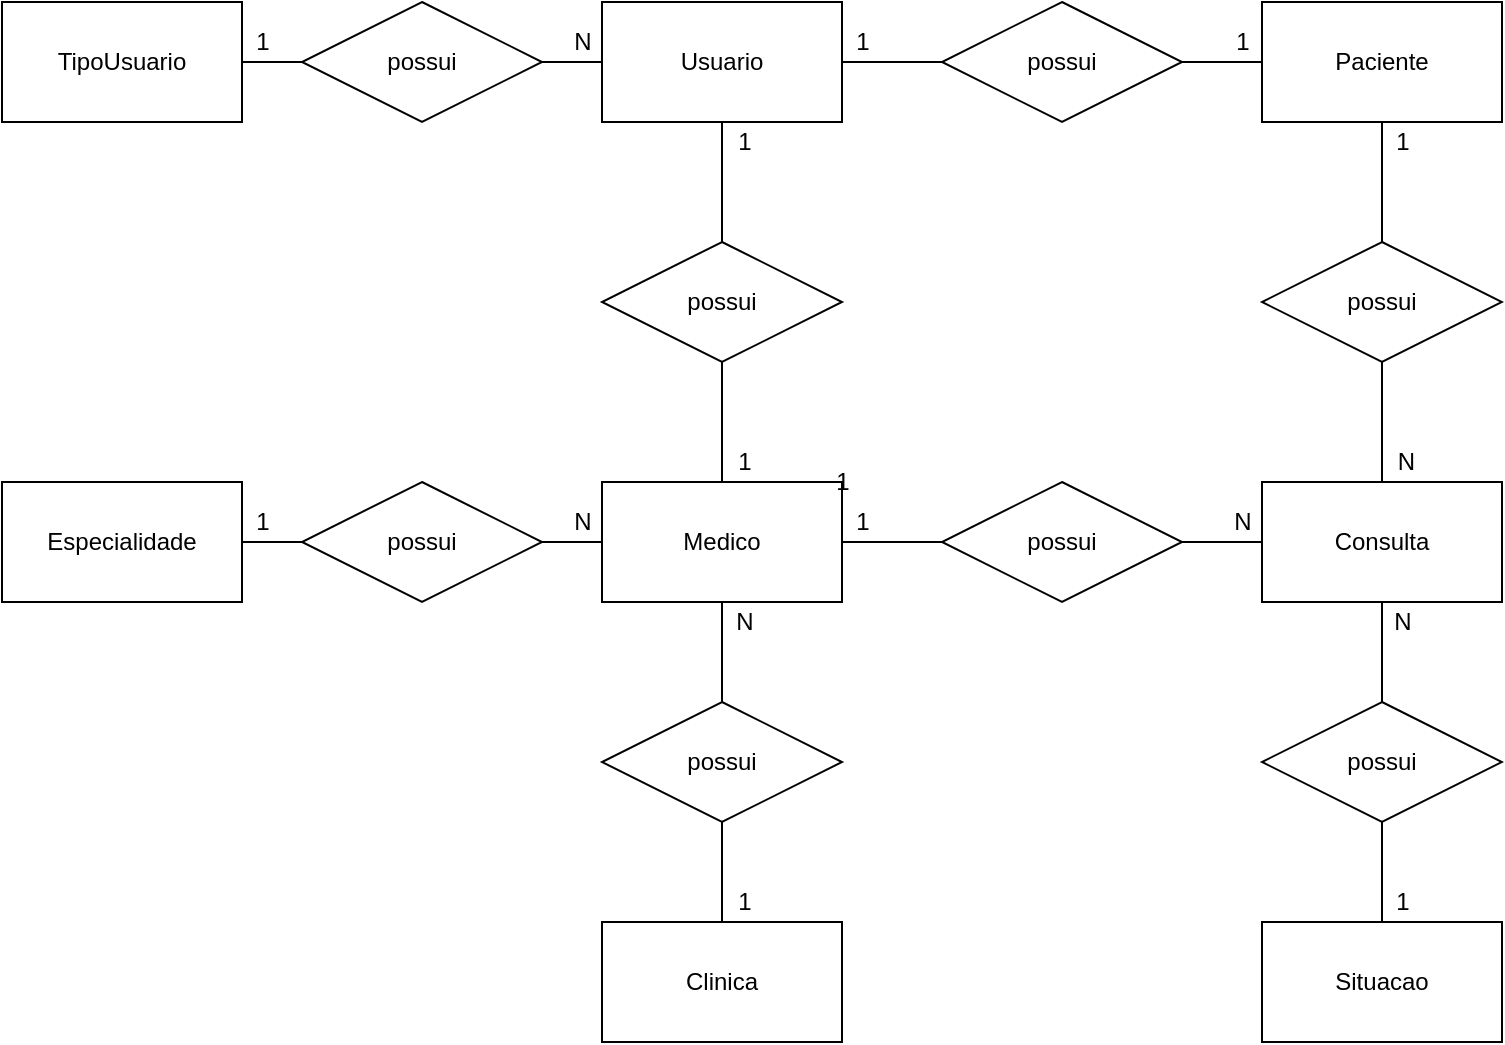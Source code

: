 <mxfile version="14.9.7" type="device"><diagram id="0Ej0W6Hl2aybxY6sAJYA" name="conceitual"><mxGraphModel dx="865" dy="434" grid="1" gridSize="10" guides="1" tooltips="1" connect="1" arrows="1" fold="1" page="1" pageScale="1" pageWidth="827" pageHeight="1169" math="0" shadow="0"><root><mxCell id="0"/><mxCell id="1" parent="0"/><mxCell id="kdNjf0TK36ET1dAPuiui-1" value="TipoUsuario" style="rounded=0;whiteSpace=wrap;html=1;" vertex="1" parent="1"><mxGeometry x="40" y="40" width="120" height="60" as="geometry"/></mxCell><mxCell id="kdNjf0TK36ET1dAPuiui-13" style="edgeStyle=orthogonalEdgeStyle;rounded=0;orthogonalLoop=1;jettySize=auto;html=1;entryX=0;entryY=0.5;entryDx=0;entryDy=0;endArrow=none;endFill=0;" edge="1" parent="1" source="kdNjf0TK36ET1dAPuiui-2" target="kdNjf0TK36ET1dAPuiui-11"><mxGeometry relative="1" as="geometry"/></mxCell><mxCell id="kdNjf0TK36ET1dAPuiui-2" value="Usuario" style="rounded=0;whiteSpace=wrap;html=1;" vertex="1" parent="1"><mxGeometry x="340" y="40" width="120" height="60" as="geometry"/></mxCell><mxCell id="kdNjf0TK36ET1dAPuiui-4" style="edgeStyle=orthogonalEdgeStyle;rounded=0;orthogonalLoop=1;jettySize=auto;html=1;endArrow=none;endFill=0;" edge="1" parent="1" source="kdNjf0TK36ET1dAPuiui-3" target="kdNjf0TK36ET1dAPuiui-2"><mxGeometry relative="1" as="geometry"/></mxCell><mxCell id="kdNjf0TK36ET1dAPuiui-5" style="edgeStyle=orthogonalEdgeStyle;rounded=0;orthogonalLoop=1;jettySize=auto;html=1;endArrow=none;endFill=0;" edge="1" parent="1" source="kdNjf0TK36ET1dAPuiui-3" target="kdNjf0TK36ET1dAPuiui-1"><mxGeometry relative="1" as="geometry"/></mxCell><mxCell id="kdNjf0TK36ET1dAPuiui-3" value="possui" style="shape=rhombus;perimeter=rhombusPerimeter;whiteSpace=wrap;html=1;align=center;" vertex="1" parent="1"><mxGeometry x="190" y="40" width="120" height="60" as="geometry"/></mxCell><mxCell id="kdNjf0TK36ET1dAPuiui-6" value="1" style="text;html=1;align=center;verticalAlign=middle;resizable=0;points=[];autosize=1;strokeColor=none;" vertex="1" parent="1"><mxGeometry x="160" y="50" width="20" height="20" as="geometry"/></mxCell><mxCell id="kdNjf0TK36ET1dAPuiui-9" value="Paciente" style="rounded=0;whiteSpace=wrap;html=1;" vertex="1" parent="1"><mxGeometry x="670" y="40" width="120" height="60" as="geometry"/></mxCell><mxCell id="kdNjf0TK36ET1dAPuiui-10" value="Medico" style="rounded=0;whiteSpace=wrap;html=1;" vertex="1" parent="1"><mxGeometry x="340" y="280" width="120" height="60" as="geometry"/></mxCell><mxCell id="kdNjf0TK36ET1dAPuiui-14" style="edgeStyle=orthogonalEdgeStyle;rounded=0;orthogonalLoop=1;jettySize=auto;html=1;exitX=1;exitY=0.5;exitDx=0;exitDy=0;endArrow=none;endFill=0;" edge="1" parent="1" source="kdNjf0TK36ET1dAPuiui-11" target="kdNjf0TK36ET1dAPuiui-9"><mxGeometry relative="1" as="geometry"/></mxCell><mxCell id="kdNjf0TK36ET1dAPuiui-11" value="possui" style="shape=rhombus;perimeter=rhombusPerimeter;whiteSpace=wrap;html=1;align=center;" vertex="1" parent="1"><mxGeometry x="510" y="40" width="120" height="60" as="geometry"/></mxCell><mxCell id="kdNjf0TK36ET1dAPuiui-15" style="edgeStyle=orthogonalEdgeStyle;rounded=0;orthogonalLoop=1;jettySize=auto;html=1;exitX=0.5;exitY=1;exitDx=0;exitDy=0;endArrow=none;endFill=0;" edge="1" parent="1" source="kdNjf0TK36ET1dAPuiui-12" target="kdNjf0TK36ET1dAPuiui-10"><mxGeometry relative="1" as="geometry"/></mxCell><mxCell id="kdNjf0TK36ET1dAPuiui-16" style="edgeStyle=orthogonalEdgeStyle;rounded=0;orthogonalLoop=1;jettySize=auto;html=1;exitX=0.5;exitY=0;exitDx=0;exitDy=0;endArrow=none;endFill=0;" edge="1" parent="1" source="kdNjf0TK36ET1dAPuiui-12" target="kdNjf0TK36ET1dAPuiui-2"><mxGeometry relative="1" as="geometry"/></mxCell><mxCell id="kdNjf0TK36ET1dAPuiui-12" value="possui" style="shape=rhombus;perimeter=rhombusPerimeter;whiteSpace=wrap;html=1;align=center;" vertex="1" parent="1"><mxGeometry x="340" y="160" width="120" height="60" as="geometry"/></mxCell><mxCell id="kdNjf0TK36ET1dAPuiui-19" value="1" style="text;html=1;align=center;verticalAlign=middle;resizable=0;points=[];autosize=1;strokeColor=none;" vertex="1" parent="1"><mxGeometry x="401" y="100" width="20" height="20" as="geometry"/></mxCell><mxCell id="kdNjf0TK36ET1dAPuiui-20" value="1" style="text;html=1;align=center;verticalAlign=middle;resizable=0;points=[];autosize=1;strokeColor=none;" vertex="1" parent="1"><mxGeometry x="460" y="50" width="20" height="20" as="geometry"/></mxCell><mxCell id="kdNjf0TK36ET1dAPuiui-22" value="N" style="text;html=1;align=center;verticalAlign=middle;resizable=0;points=[];autosize=1;strokeColor=none;" vertex="1" parent="1"><mxGeometry x="320" y="50" width="20" height="20" as="geometry"/></mxCell><mxCell id="kdNjf0TK36ET1dAPuiui-23" value="1" style="text;html=1;align=center;verticalAlign=middle;resizable=0;points=[];autosize=1;strokeColor=none;" vertex="1" parent="1"><mxGeometry x="401" y="260" width="20" height="20" as="geometry"/></mxCell><mxCell id="kdNjf0TK36ET1dAPuiui-24" value="1" style="text;html=1;align=center;verticalAlign=middle;resizable=0;points=[];autosize=1;strokeColor=none;" vertex="1" parent="1"><mxGeometry x="650" y="50" width="20" height="20" as="geometry"/></mxCell><mxCell id="kdNjf0TK36ET1dAPuiui-28" style="edgeStyle=orthogonalEdgeStyle;rounded=0;orthogonalLoop=1;jettySize=auto;html=1;endArrow=none;endFill=0;" edge="1" parent="1" source="kdNjf0TK36ET1dAPuiui-25" target="kdNjf0TK36ET1dAPuiui-10"><mxGeometry relative="1" as="geometry"/></mxCell><mxCell id="kdNjf0TK36ET1dAPuiui-25" value="possui" style="shape=rhombus;perimeter=rhombusPerimeter;whiteSpace=wrap;html=1;align=center;" vertex="1" parent="1"><mxGeometry x="190" y="280" width="120" height="60" as="geometry"/></mxCell><mxCell id="kdNjf0TK36ET1dAPuiui-27" style="edgeStyle=orthogonalEdgeStyle;rounded=0;orthogonalLoop=1;jettySize=auto;html=1;entryX=0;entryY=0.5;entryDx=0;entryDy=0;endArrow=none;endFill=0;" edge="1" parent="1" source="kdNjf0TK36ET1dAPuiui-26" target="kdNjf0TK36ET1dAPuiui-25"><mxGeometry relative="1" as="geometry"/></mxCell><mxCell id="kdNjf0TK36ET1dAPuiui-26" value="Especialidade" style="rounded=0;whiteSpace=wrap;html=1;" vertex="1" parent="1"><mxGeometry x="40" y="280" width="120" height="60" as="geometry"/></mxCell><mxCell id="kdNjf0TK36ET1dAPuiui-29" value="1" style="text;html=1;align=center;verticalAlign=middle;resizable=0;points=[];autosize=1;strokeColor=none;" vertex="1" parent="1"><mxGeometry x="160" y="290" width="20" height="20" as="geometry"/></mxCell><mxCell id="kdNjf0TK36ET1dAPuiui-30" value="N" style="text;html=1;align=center;verticalAlign=middle;resizable=0;points=[];autosize=1;strokeColor=none;" vertex="1" parent="1"><mxGeometry x="320" y="290" width="20" height="20" as="geometry"/></mxCell><mxCell id="kdNjf0TK36ET1dAPuiui-47" value="" style="edgeStyle=orthogonalEdgeStyle;rounded=0;orthogonalLoop=1;jettySize=auto;html=1;endArrow=none;endFill=0;" edge="1" parent="1" source="kdNjf0TK36ET1dAPuiui-31" target="kdNjf0TK36ET1dAPuiui-34"><mxGeometry relative="1" as="geometry"/></mxCell><mxCell id="kdNjf0TK36ET1dAPuiui-31" value="Consulta" style="rounded=0;whiteSpace=wrap;html=1;" vertex="1" parent="1"><mxGeometry x="670" y="280" width="120" height="60" as="geometry"/></mxCell><mxCell id="kdNjf0TK36ET1dAPuiui-37" style="edgeStyle=orthogonalEdgeStyle;rounded=0;orthogonalLoop=1;jettySize=auto;html=1;entryX=0;entryY=0.5;entryDx=0;entryDy=0;endArrow=none;endFill=0;" edge="1" parent="1" source="kdNjf0TK36ET1dAPuiui-33" target="kdNjf0TK36ET1dAPuiui-31"><mxGeometry relative="1" as="geometry"/></mxCell><mxCell id="kdNjf0TK36ET1dAPuiui-38" style="edgeStyle=orthogonalEdgeStyle;rounded=0;orthogonalLoop=1;jettySize=auto;html=1;entryX=1;entryY=0.5;entryDx=0;entryDy=0;endArrow=none;endFill=0;" edge="1" parent="1" source="kdNjf0TK36ET1dAPuiui-33" target="kdNjf0TK36ET1dAPuiui-10"><mxGeometry relative="1" as="geometry"/></mxCell><mxCell id="kdNjf0TK36ET1dAPuiui-33" value="possui" style="shape=rhombus;perimeter=rhombusPerimeter;whiteSpace=wrap;html=1;align=center;" vertex="1" parent="1"><mxGeometry x="510" y="280" width="120" height="60" as="geometry"/></mxCell><mxCell id="kdNjf0TK36ET1dAPuiui-35" style="edgeStyle=orthogonalEdgeStyle;rounded=0;orthogonalLoop=1;jettySize=auto;html=1;endArrow=none;endFill=0;" edge="1" parent="1" source="kdNjf0TK36ET1dAPuiui-34" target="kdNjf0TK36ET1dAPuiui-31"><mxGeometry relative="1" as="geometry"/></mxCell><mxCell id="kdNjf0TK36ET1dAPuiui-36" style="edgeStyle=orthogonalEdgeStyle;rounded=0;orthogonalLoop=1;jettySize=auto;html=1;entryX=0.5;entryY=1;entryDx=0;entryDy=0;endArrow=none;endFill=0;" edge="1" parent="1" source="kdNjf0TK36ET1dAPuiui-34" target="kdNjf0TK36ET1dAPuiui-9"><mxGeometry relative="1" as="geometry"/></mxCell><mxCell id="kdNjf0TK36ET1dAPuiui-34" value="possui" style="shape=rhombus;perimeter=rhombusPerimeter;whiteSpace=wrap;html=1;align=center;" vertex="1" parent="1"><mxGeometry x="670" y="160" width="120" height="60" as="geometry"/></mxCell><mxCell id="kdNjf0TK36ET1dAPuiui-39" value="N" style="text;html=1;align=center;verticalAlign=middle;resizable=0;points=[];autosize=1;strokeColor=none;" vertex="1" parent="1"><mxGeometry x="650" y="290" width="20" height="20" as="geometry"/></mxCell><mxCell id="kdNjf0TK36ET1dAPuiui-40" value="&amp;nbsp;N" style="text;html=1;align=center;verticalAlign=middle;resizable=0;points=[];autosize=1;strokeColor=none;" vertex="1" parent="1"><mxGeometry x="725" y="260" width="30" height="20" as="geometry"/></mxCell><mxCell id="kdNjf0TK36ET1dAPuiui-41" value="1" style="text;html=1;align=center;verticalAlign=middle;resizable=0;points=[];autosize=1;strokeColor=none;" vertex="1" parent="1"><mxGeometry x="460" y="290" width="20" height="20" as="geometry"/></mxCell><mxCell id="kdNjf0TK36ET1dAPuiui-42" value="1" style="text;html=1;align=center;verticalAlign=middle;resizable=0;points=[];autosize=1;strokeColor=none;" vertex="1" parent="1"><mxGeometry x="730" y="100" width="20" height="20" as="geometry"/></mxCell><mxCell id="kdNjf0TK36ET1dAPuiui-43" value="Situacao" style="rounded=0;whiteSpace=wrap;html=1;" vertex="1" parent="1"><mxGeometry x="670" y="500" width="120" height="60" as="geometry"/></mxCell><mxCell id="kdNjf0TK36ET1dAPuiui-45" style="edgeStyle=orthogonalEdgeStyle;rounded=0;orthogonalLoop=1;jettySize=auto;html=1;entryX=0.5;entryY=1;entryDx=0;entryDy=0;endArrow=none;endFill=0;" edge="1" parent="1" source="kdNjf0TK36ET1dAPuiui-44" target="kdNjf0TK36ET1dAPuiui-31"><mxGeometry relative="1" as="geometry"/></mxCell><mxCell id="kdNjf0TK36ET1dAPuiui-46" style="edgeStyle=orthogonalEdgeStyle;rounded=0;orthogonalLoop=1;jettySize=auto;html=1;endArrow=none;endFill=0;" edge="1" parent="1" source="kdNjf0TK36ET1dAPuiui-44" target="kdNjf0TK36ET1dAPuiui-43"><mxGeometry relative="1" as="geometry"/></mxCell><mxCell id="kdNjf0TK36ET1dAPuiui-44" value="possui" style="shape=rhombus;perimeter=rhombusPerimeter;whiteSpace=wrap;html=1;align=center;" vertex="1" parent="1"><mxGeometry x="670" y="390" width="120" height="60" as="geometry"/></mxCell><mxCell id="kdNjf0TK36ET1dAPuiui-48" value="N" style="text;html=1;align=center;verticalAlign=middle;resizable=0;points=[];autosize=1;strokeColor=none;" vertex="1" parent="1"><mxGeometry x="730" y="340" width="20" height="20" as="geometry"/></mxCell><mxCell id="kdNjf0TK36ET1dAPuiui-49" value="1" style="text;html=1;align=center;verticalAlign=middle;resizable=0;points=[];autosize=1;strokeColor=none;" vertex="1" parent="1"><mxGeometry x="730" y="480" width="20" height="20" as="geometry"/></mxCell><mxCell id="kdNjf0TK36ET1dAPuiui-50" value="Clinica" style="rounded=0;whiteSpace=wrap;html=1;" vertex="1" parent="1"><mxGeometry x="340" y="500" width="120" height="60" as="geometry"/></mxCell><mxCell id="kdNjf0TK36ET1dAPuiui-52" style="edgeStyle=orthogonalEdgeStyle;rounded=0;orthogonalLoop=1;jettySize=auto;html=1;entryX=0.5;entryY=1;entryDx=0;entryDy=0;endArrow=none;endFill=0;" edge="1" parent="1" source="kdNjf0TK36ET1dAPuiui-51" target="kdNjf0TK36ET1dAPuiui-10"><mxGeometry relative="1" as="geometry"/></mxCell><mxCell id="kdNjf0TK36ET1dAPuiui-53" style="edgeStyle=orthogonalEdgeStyle;rounded=0;orthogonalLoop=1;jettySize=auto;html=1;entryX=0.5;entryY=0;entryDx=0;entryDy=0;endArrow=none;endFill=0;" edge="1" parent="1" source="kdNjf0TK36ET1dAPuiui-51" target="kdNjf0TK36ET1dAPuiui-50"><mxGeometry relative="1" as="geometry"/></mxCell><mxCell id="kdNjf0TK36ET1dAPuiui-51" value="possui" style="shape=rhombus;perimeter=rhombusPerimeter;whiteSpace=wrap;html=1;align=center;" vertex="1" parent="1"><mxGeometry x="340" y="390" width="120" height="60" as="geometry"/></mxCell><mxCell id="kdNjf0TK36ET1dAPuiui-54" value="N" style="text;html=1;align=center;verticalAlign=middle;resizable=0;points=[];autosize=1;strokeColor=none;" vertex="1" parent="1"><mxGeometry x="401" y="340" width="20" height="20" as="geometry"/></mxCell><mxCell id="kdNjf0TK36ET1dAPuiui-55" value="1" style="text;html=1;align=center;verticalAlign=middle;resizable=0;points=[];autosize=1;strokeColor=none;" vertex="1" parent="1"><mxGeometry x="450" y="270" width="20" height="20" as="geometry"/></mxCell><mxCell id="kdNjf0TK36ET1dAPuiui-56" value="1" style="text;html=1;align=center;verticalAlign=middle;resizable=0;points=[];autosize=1;strokeColor=none;" vertex="1" parent="1"><mxGeometry x="401" y="480" width="20" height="20" as="geometry"/></mxCell></root></mxGraphModel></diagram></mxfile>
